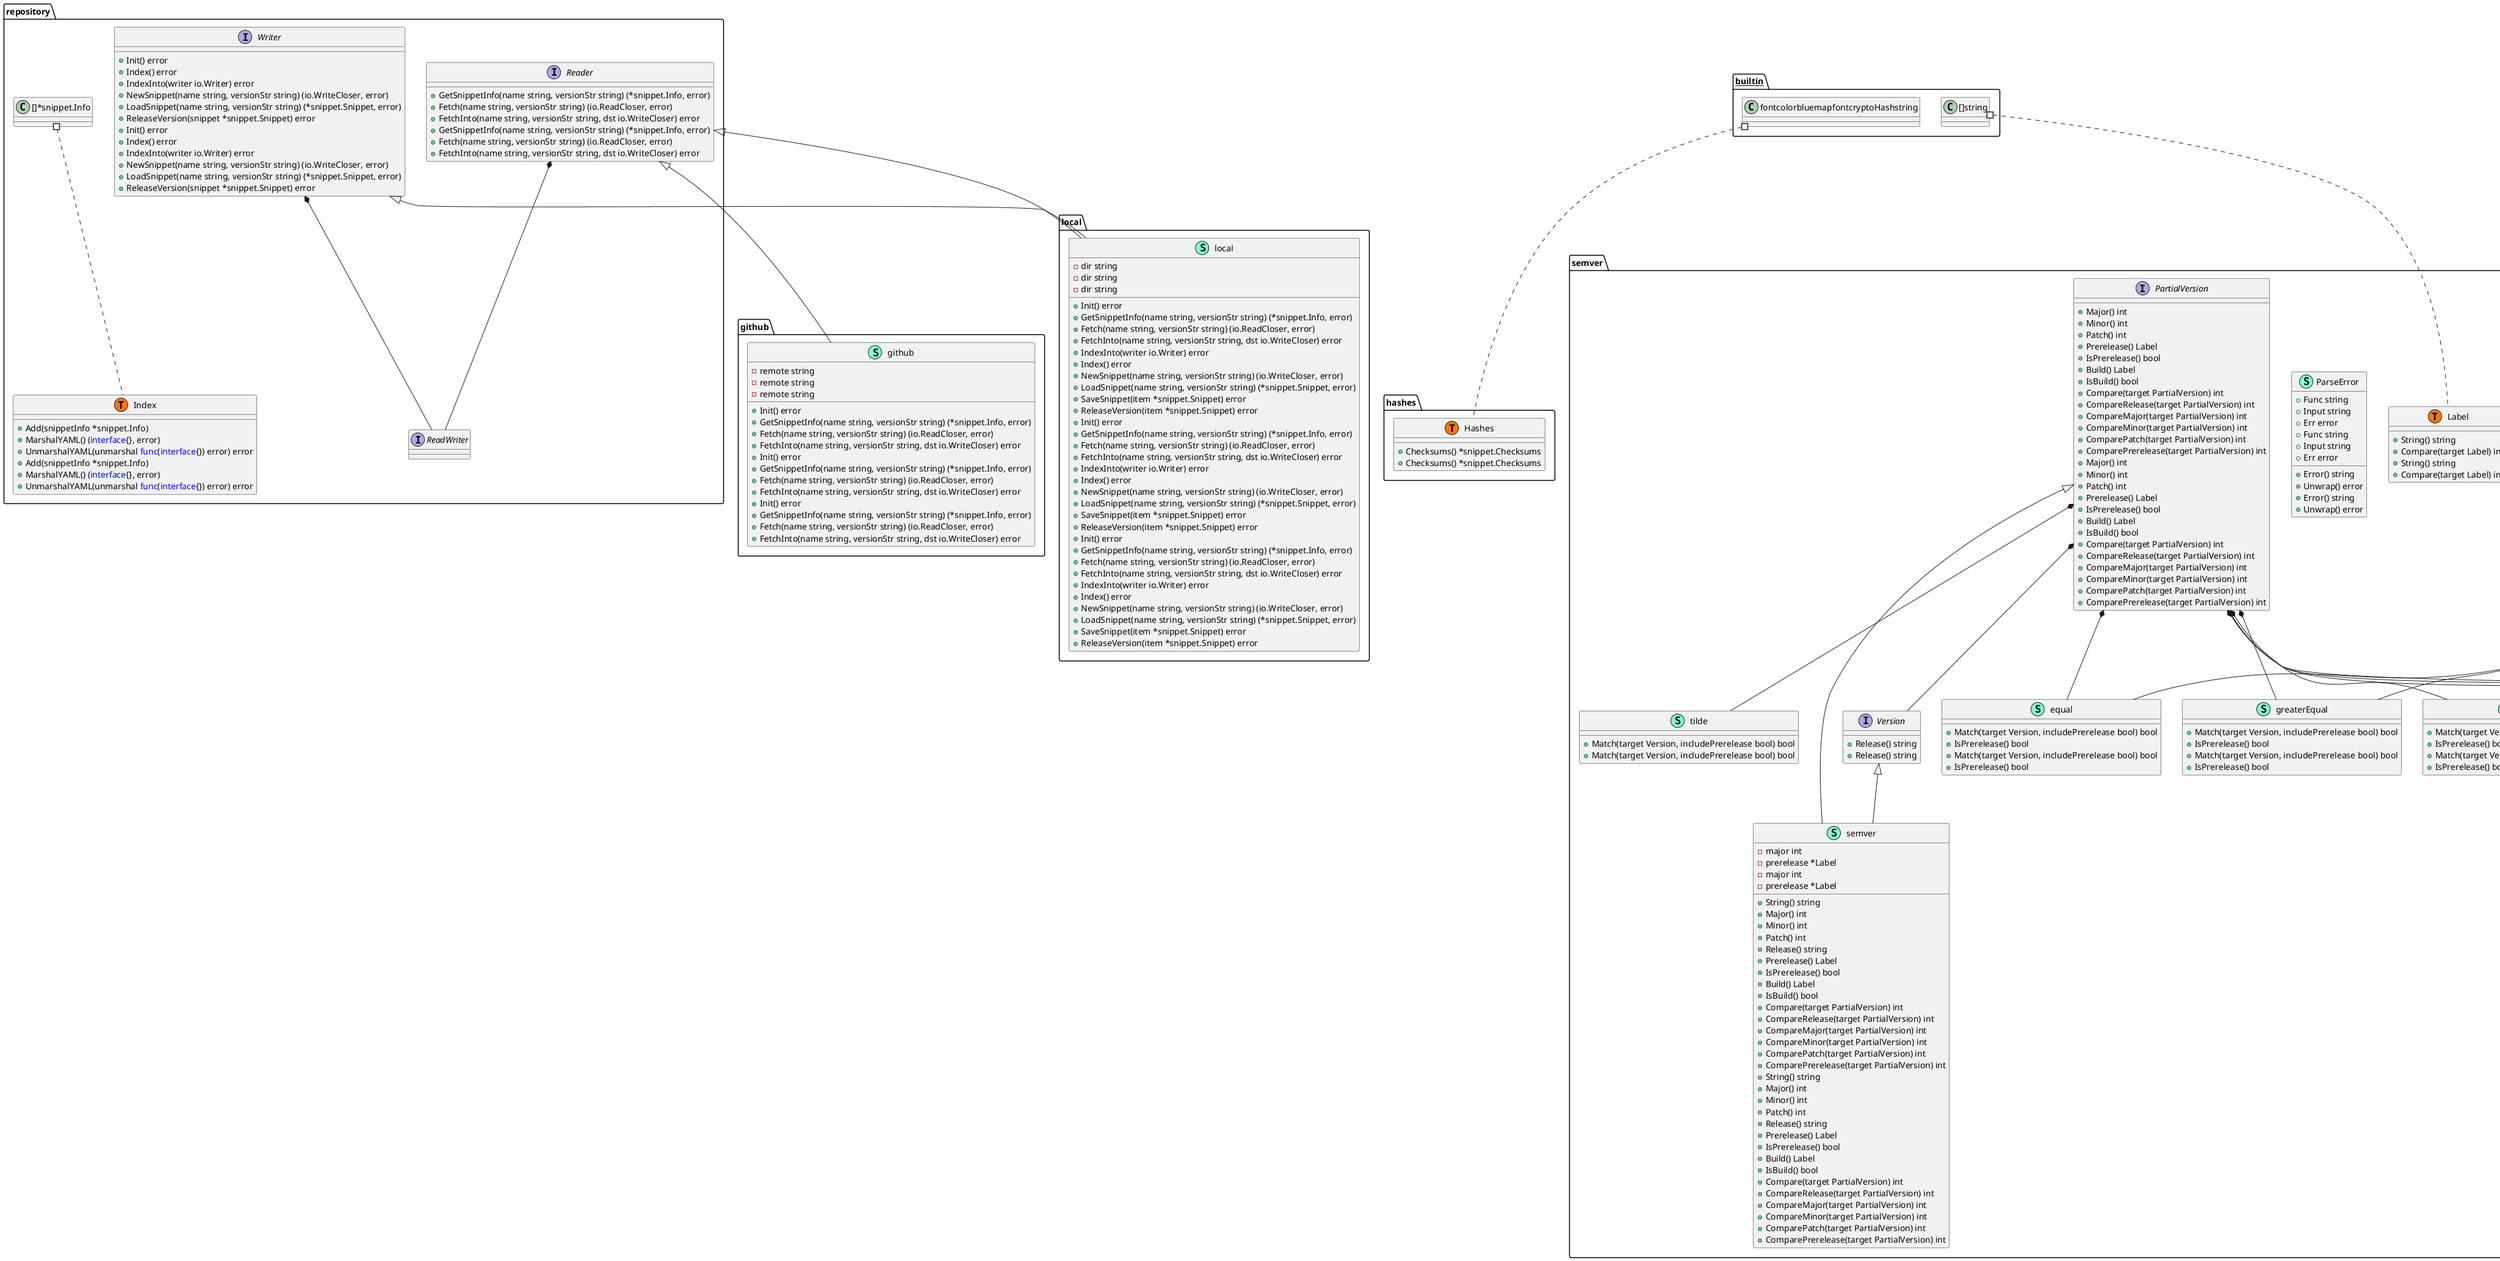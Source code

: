 @startuml
namespace github {
    class github << (S,Aquamarine) >> {
        - remote string
        - remote string
        - remote string

        + Init() error
        + GetSnippetInfo(name string, versionStr string) (*snippet.Info, error)
        + Fetch(name string, versionStr string) (io.ReadCloser, error)
        + FetchInto(name string, versionStr string, dst io.WriteCloser) error
        + Init() error
        + GetSnippetInfo(name string, versionStr string) (*snippet.Info, error)
        + Fetch(name string, versionStr string) (io.ReadCloser, error)
        + FetchInto(name string, versionStr string, dst io.WriteCloser) error
        + Init() error
        + GetSnippetInfo(name string, versionStr string) (*snippet.Info, error)
        + Fetch(name string, versionStr string) (io.ReadCloser, error)
        + FetchInto(name string, versionStr string, dst io.WriteCloser) error

    }
}

"repository.Reader" <|-- "github.github"

namespace hashes {
    class Hashes << (S,Aquamarine) >> {
        + Checksums() *snippet.Checksums
        + Checksums() *snippet.Checksums

    }
    class hashes.Hashes << (T, #FF7700) >>  {
    }
}


namespace local {
    class local << (S,Aquamarine) >> {
        - dir string
        - dir string
        - dir string

        + Init() error
        + GetSnippetInfo(name string, versionStr string) (*snippet.Info, error)
        + Fetch(name string, versionStr string) (io.ReadCloser, error)
        + FetchInto(name string, versionStr string, dst io.WriteCloser) error
        + IndexInto(writer io.Writer) error
        + Index() error
        + NewSnippet(name string, versionStr string) (io.WriteCloser, error)
        + LoadSnippet(name string, versionStr string) (*snippet.Snippet, error)
        + SaveSnippet(item *snippet.Snippet) error
        + ReleaseVersion(item *snippet.Snippet) error
        + Init() error
        + GetSnippetInfo(name string, versionStr string) (*snippet.Info, error)
        + Fetch(name string, versionStr string) (io.ReadCloser, error)
        + FetchInto(name string, versionStr string, dst io.WriteCloser) error
        + IndexInto(writer io.Writer) error
        + Index() error
        + NewSnippet(name string, versionStr string) (io.WriteCloser, error)
        + LoadSnippet(name string, versionStr string) (*snippet.Snippet, error)
        + SaveSnippet(item *snippet.Snippet) error
        + ReleaseVersion(item *snippet.Snippet) error
        + Init() error
        + GetSnippetInfo(name string, versionStr string) (*snippet.Info, error)
        + Fetch(name string, versionStr string) (io.ReadCloser, error)
        + FetchInto(name string, versionStr string, dst io.WriteCloser) error
        + IndexInto(writer io.Writer) error
        + Index() error
        + NewSnippet(name string, versionStr string) (io.WriteCloser, error)
        + LoadSnippet(name string, versionStr string) (*snippet.Snippet, error)
        + SaveSnippet(item *snippet.Snippet) error
        + ReleaseVersion(item *snippet.Snippet) error

    }
}

"repository.Reader" <|-- "local.local"
"repository.Writer" <|-- "local.local"

namespace maker {
    class Maker << (S,Aquamarine) >> {
        - configFile *os.File
        - lockFile *os.File
        - diretory string
        - lazy bool
        - config schema.Config
        - lock schema.Lock

        + Add(name string) error
        + Remove(name string) error
        + Install(force bool) error
        + Sync() error
        + GetChecksums(snippetName string, force bool) (*snippet.Checksums, error)

    }
}


namespace repository {
    class Index << (S,Aquamarine) >> {
        + Add(snippetInfo *snippet.Info) 
        + MarshalYAML() (<font color=blue>interface</font>{}, error)
        + UnmarshalYAML(unmarshal <font color=blue>func</font>(<font color=blue>interface</font>{}) error) error
        + Add(snippetInfo *snippet.Info) 
        + MarshalYAML() (<font color=blue>interface</font>{}, error)
        + UnmarshalYAML(unmarshal <font color=blue>func</font>(<font color=blue>interface</font>{}) error) error

    }
    interface ReadWriter  {
    }
    interface Reader  {
        + GetSnippetInfo(name string, versionStr string) (*snippet.Info, error)
        + Fetch(name string, versionStr string) (io.ReadCloser, error)
        + FetchInto(name string, versionStr string, dst io.WriteCloser) error
        + GetSnippetInfo(name string, versionStr string) (*snippet.Info, error)
        + Fetch(name string, versionStr string) (io.ReadCloser, error)
        + FetchInto(name string, versionStr string, dst io.WriteCloser) error

    }
    interface Writer  {
        + Init() error
        + Index() error
        + IndexInto(writer io.Writer) error
        + NewSnippet(name string, versionStr string) (io.WriteCloser, error)
        + LoadSnippet(name string, versionStr string) (*snippet.Snippet, error)
        + ReleaseVersion(snippet *snippet.Snippet) error
        + Init() error
        + Index() error
        + IndexInto(writer io.Writer) error
        + NewSnippet(name string, versionStr string) (io.WriteCloser, error)
        + LoadSnippet(name string, versionStr string) (*snippet.Snippet, error)
        + ReleaseVersion(snippet *snippet.Snippet) error

    }
    class repository.Index << (T, #FF7700) >>  {
    }
    class "[]*snippet.Info" as snippetInfo {
        'This class was created so that we can correctly have an alias pointing to this name. Since it contains dots that can break namespaces
    }
}
"repository.Reader" *-- "repository.ReadWriter"
"repository.Writer" *-- "repository.ReadWriter"


namespace schema {
    class Config << (S,Aquamarine) >> {
        + Snippets <font color=blue>map</font>[string]string
        + Snippets <font color=blue>map</font>[string]string

    }
    class Lock << (S,Aquamarine) >> {
        + Get(snippetName string) (*snippet.Checksums, bool)
        + Get(snippetName string) (*snippet.Checksums, bool)

    }
    class schema.Lock << (T, #FF7700) >>  {
    }
    class "<font color=blue>map</font>[string]*snippet.Checksums" as fontcolorbluemapfontstringsnippetChecksums {
        'This class was created so that we can correctly have an alias pointing to this name. Since it contains dots that can break namespaces
    }
}


namespace semver {
    interface Constraint  {
        + Match(target Version, includePrerelease bool) bool
        + IsPrerelease() bool
        + Match(target Version, includePrerelease bool) bool
        + IsPrerelease() bool

    }
    class Label << (S,Aquamarine) >> {
        + String() string
        + Compare(target Label) int
        + String() string
        + Compare(target Label) int

    }
    class ParseError << (S,Aquamarine) >> {
        + Func string
        + Input string
        + Err error
        + Func string
        + Input string
        + Err error

        + Error() string
        + Unwrap() error
        + Error() string
        + Unwrap() error

    }
    interface PartialVersion  {
        + Major() int
        + Minor() int
        + Patch() int
        + Prerelease() Label
        + IsPrerelease() bool
        + Build() Label
        + IsBuild() bool
        + Compare(target PartialVersion) int
        + CompareRelease(target PartialVersion) int
        + CompareMajor(target PartialVersion) int
        + CompareMinor(target PartialVersion) int
        + ComparePatch(target PartialVersion) int
        + ComparePrerelease(target PartialVersion) int
        + Major() int
        + Minor() int
        + Patch() int
        + Prerelease() Label
        + IsPrerelease() bool
        + Build() Label
        + IsBuild() bool
        + Compare(target PartialVersion) int
        + CompareRelease(target PartialVersion) int
        + CompareMajor(target PartialVersion) int
        + CompareMinor(target PartialVersion) int
        + ComparePatch(target PartialVersion) int
        + ComparePrerelease(target PartialVersion) int

    }
    interface Version  {
        + Release() string
        + Release() string

    }
    class andGroup << (S,Aquamarine) >> {
        - constraints []Constraint
        - constraints []Constraint

        + Match(target Version, includePrerelease bool) bool
        + IsPrerelease() bool
        + Match(target Version, includePrerelease bool) bool
        + IsPrerelease() bool

    }
    class any << (S,Aquamarine) >> {
        + Match(target Version, includePrerelease bool) bool
        + IsPrerelease() bool
        + Match(target Version, includePrerelease bool) bool
        + IsPrerelease() bool

    }
    class caret << (S,Aquamarine) >> {
        + Match(target Version, includePrerelease bool) bool
        + IsPrerelease() bool
        + Match(target Version, includePrerelease bool) bool
        + IsPrerelease() bool

    }
    class equal << (S,Aquamarine) >> {
        + Match(target Version, includePrerelease bool) bool
        + IsPrerelease() bool
        + Match(target Version, includePrerelease bool) bool
        + IsPrerelease() bool

    }
    class greaterEqual << (S,Aquamarine) >> {
        + Match(target Version, includePrerelease bool) bool
        + IsPrerelease() bool
        + Match(target Version, includePrerelease bool) bool
        + IsPrerelease() bool

    }
    class greaterThan << (S,Aquamarine) >> {
        + Match(target Version, includePrerelease bool) bool
        + IsPrerelease() bool
        + Match(target Version, includePrerelease bool) bool
        + IsPrerelease() bool

    }
    class hyphenRange << (S,Aquamarine) >> {
        - lower Constraint
        - lower Constraint

        + Match(version Version, includePrerelease bool) bool
        + IsPrerelease() bool
        + Match(version Version, includePrerelease bool) bool
        + IsPrerelease() bool

    }
    class lessEqual << (S,Aquamarine) >> {
        + Match(target Version, includePrerelease bool) bool
        + IsPrerelease() bool
        + Match(target Version, includePrerelease bool) bool
        + IsPrerelease() bool

    }
    class lessThan << (S,Aquamarine) >> {
        + Match(target Version, includePrerelease bool) bool
        + IsPrerelease() bool
        + Match(target Version, includePrerelease bool) bool
        + IsPrerelease() bool

    }
    class orGroup << (S,Aquamarine) >> {
        - constraints []Constraint
        - constraints []Constraint

        + Match(version Version, includePrerelease bool) bool
        + IsPrerelease() bool
        + Match(version Version, includePrerelease bool) bool
        + IsPrerelease() bool

    }
    class semver << (S,Aquamarine) >> {
        - major int
        - prerelease *Label
        - major int
        - prerelease *Label

        + String() string
        + Major() int
        + Minor() int
        + Patch() int
        + Release() string
        + Prerelease() Label
        + IsPrerelease() bool
        + Build() Label
        + IsBuild() bool
        + Compare(target PartialVersion) int
        + CompareRelease(target PartialVersion) int
        + CompareMajor(target PartialVersion) int
        + CompareMinor(target PartialVersion) int
        + ComparePatch(target PartialVersion) int
        + ComparePrerelease(target PartialVersion) int
        + String() string
        + Major() int
        + Minor() int
        + Patch() int
        + Release() string
        + Prerelease() Label
        + IsPrerelease() bool
        + Build() Label
        + IsBuild() bool
        + Compare(target PartialVersion) int
        + CompareRelease(target PartialVersion) int
        + CompareMajor(target PartialVersion) int
        + CompareMinor(target PartialVersion) int
        + ComparePatch(target PartialVersion) int
        + ComparePrerelease(target PartialVersion) int

    }
    class semver.Label << (T, #FF7700) >>  {
    }
    class tilde << (S,Aquamarine) >> {
        + Match(target Version, includePrerelease bool) bool
        + Match(target Version, includePrerelease bool) bool

    }
}
"semver.PartialVersion" *-- "semver.Version"
"semver.PartialVersion" *-- "semver.caret"
"semver.PartialVersion" *-- "semver.equal"
"semver.PartialVersion" *-- "semver.greaterEqual"
"semver.PartialVersion" *-- "semver.greaterThan"
"semver.PartialVersion" *-- "semver.lessEqual"
"semver.PartialVersion" *-- "semver.lessThan"
"semver.PartialVersion" *-- "semver.tilde"

"semver.Constraint" <|-- "semver.andGroup"
"semver.Constraint" <|-- "semver.any"
"semver.Constraint" <|-- "semver.caret"
"semver.Constraint" <|-- "semver.equal"
"semver.Constraint" <|-- "semver.greaterEqual"
"semver.Constraint" <|-- "semver.greaterThan"
"semver.Constraint" <|-- "semver.hyphenRange"
"semver.Constraint" <|-- "semver.lessEqual"
"semver.Constraint" <|-- "semver.lessThan"
"semver.Constraint" <|-- "semver.orGroup"
"semver.PartialVersion" <|-- "semver.semver"
"semver.Version" <|-- "semver.semver"

namespace snippet {
    class Checksums << (S,Aquamarine) >> {
        + MD5 string
        + SHA1 string
        + SHA256 string
        + SHA512 string
        + MD5 string
        + SHA1 string
        + SHA256 string
        + SHA512 string

        + IsEqual(target *Checksums) bool
        + IsEqual(target *Checksums) bool

    }
    class Identifier << (S,Aquamarine) >> {
        + Name string
        + Version string
        + Name string
        + Version string

    }
    class Info << (S,Aquamarine) >> {
        + EncodeInto(dst io.Writer) error
        + EncodeInto(dst io.Writer) error

    }
    class Metadata << (S,Aquamarine) >> {
        + Description string
        + Maintainer string
        + Homepage string
        + Description string
        + Maintainer string
        + Homepage string

    }
    class Revision << (S,Aquamarine) >> {
        + Source *Checksums
        + Release *Checksums
        + Source *Checksums
        + Release *Checksums

    }
    class Snippet << (S,Aquamarine) >> {
        - data []byte
        - data []byte

        + Info *Info
        + Info *Info

        + WriteTo(infoDst io.Writer, snippetDst io.Writer) error
        + Data() []byte
        + WriteTo(infoDst io.Writer, snippetDst io.Writer) error
        + Data() []byte

    }
}
"snippet.Identifier" *-- "snippet.Info"
"snippet.Metadata" *-- "snippet.Info"
"snippet.Revision" *-- "snippet.Info"


"__builtin__.fontcolorbluemapfontcryptoHashstring" #.. "hashes.Hashes"
"__builtin__.[]string" #.. "semver.Label"
"repository.snippetInfo" #.. "repository.Index"
"schema.fontcolorbluemapfontstringsnippetChecksums" #.. "schema.Lock"
@enduml
